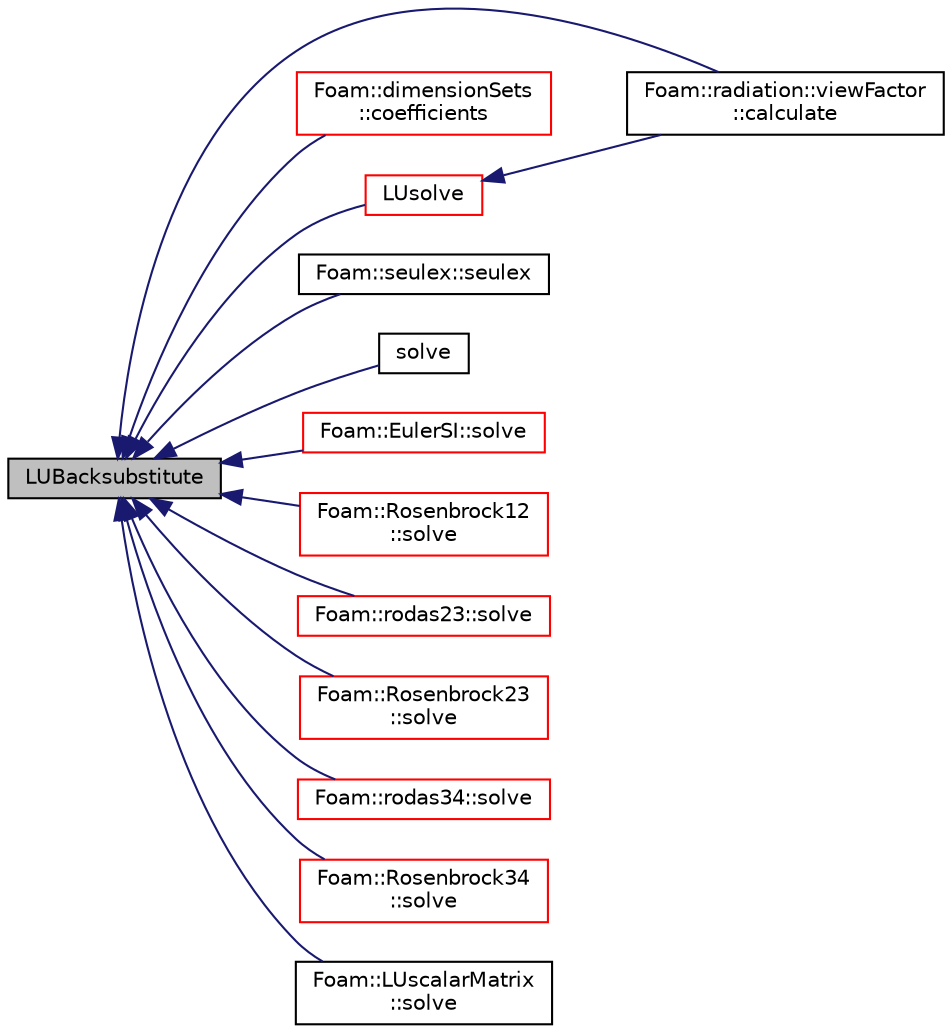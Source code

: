 digraph "LUBacksubstitute"
{
  bgcolor="transparent";
  edge [fontname="Helvetica",fontsize="10",labelfontname="Helvetica",labelfontsize="10"];
  node [fontname="Helvetica",fontsize="10",shape=record];
  rankdir="LR";
  Node1 [label="LUBacksubstitute",height=0.2,width=0.4,color="black", fillcolor="grey75", style="filled", fontcolor="black"];
  Node1 -> Node2 [dir="back",color="midnightblue",fontsize="10",style="solid",fontname="Helvetica"];
  Node2 [label="Foam::radiation::viewFactor\l::calculate",height=0.2,width=0.4,color="black",URL="$a02899.html#afe1d8348c24e6589bc7c0b3f689316a7",tooltip="Solve system of equation(s) "];
  Node1 -> Node3 [dir="back",color="midnightblue",fontsize="10",style="solid",fontname="Helvetica"];
  Node3 [label="Foam::dimensionSets\l::coefficients",height=0.2,width=0.4,color="red",URL="$a00541.html#a65d1c7829a53077069789c840eecbfe7",tooltip="(if valid) obtain set of coefficients of unitNames "];
  Node1 -> Node4 [dir="back",color="midnightblue",fontsize="10",style="solid",fontname="Helvetica"];
  Node4 [label="LUsolve",height=0.2,width=0.4,color="red",URL="$a10974.html#ad36ff051a76f2291e79751842332871c",tooltip="Solve the matrix using LU decomposition with pivoting. "];
  Node4 -> Node2 [dir="back",color="midnightblue",fontsize="10",style="solid",fontname="Helvetica"];
  Node1 -> Node5 [dir="back",color="midnightblue",fontsize="10",style="solid",fontname="Helvetica"];
  Node5 [label="Foam::seulex::seulex",height=0.2,width=0.4,color="black",URL="$a02347.html#a506512f869bd359e1fad319ea9f42b81",tooltip="Construct from ODE. "];
  Node1 -> Node6 [dir="back",color="midnightblue",fontsize="10",style="solid",fontname="Helvetica"];
  Node6 [label="solve",height=0.2,width=0.4,color="black",URL="$a10974.html#af9a575dd87051254018f142ea9c62e99",tooltip="Solve the matrix using Gaussian elimination with pivoting. "];
  Node1 -> Node7 [dir="back",color="midnightblue",fontsize="10",style="solid",fontname="Helvetica"];
  Node7 [label="Foam::EulerSI::solve",height=0.2,width=0.4,color="red",URL="$a00693.html#addb49744b13dfd8476bbb75b6209bfb3",tooltip="Solve a single step dx and return the error. "];
  Node1 -> Node8 [dir="back",color="midnightblue",fontsize="10",style="solid",fontname="Helvetica"];
  Node8 [label="Foam::Rosenbrock12\l::solve",height=0.2,width=0.4,color="red",URL="$a02265.html#addb49744b13dfd8476bbb75b6209bfb3",tooltip="Solve a single step dx and return the error. "];
  Node1 -> Node9 [dir="back",color="midnightblue",fontsize="10",style="solid",fontname="Helvetica"];
  Node9 [label="Foam::rodas23::solve",height=0.2,width=0.4,color="red",URL="$a02263.html#addb49744b13dfd8476bbb75b6209bfb3",tooltip="Solve a single step dx and return the error. "];
  Node1 -> Node10 [dir="back",color="midnightblue",fontsize="10",style="solid",fontname="Helvetica"];
  Node10 [label="Foam::Rosenbrock23\l::solve",height=0.2,width=0.4,color="red",URL="$a02266.html#addb49744b13dfd8476bbb75b6209bfb3",tooltip="Solve a single step dx and return the error. "];
  Node1 -> Node11 [dir="back",color="midnightblue",fontsize="10",style="solid",fontname="Helvetica"];
  Node11 [label="Foam::rodas34::solve",height=0.2,width=0.4,color="red",URL="$a02264.html#addb49744b13dfd8476bbb75b6209bfb3",tooltip="Solve a single step dx and return the error. "];
  Node1 -> Node12 [dir="back",color="midnightblue",fontsize="10",style="solid",fontname="Helvetica"];
  Node12 [label="Foam::Rosenbrock34\l::solve",height=0.2,width=0.4,color="red",URL="$a02267.html#addb49744b13dfd8476bbb75b6209bfb3",tooltip="Solve a single step dx and return the error. "];
  Node1 -> Node13 [dir="back",color="midnightblue",fontsize="10",style="solid",fontname="Helvetica"];
  Node13 [label="Foam::LUscalarMatrix\l::solve",height=0.2,width=0.4,color="black",URL="$a01417.html#a9769cdbaf0a32378fa8227cf6836a0c9",tooltip="Solve the linear system with the given source. "];
}
